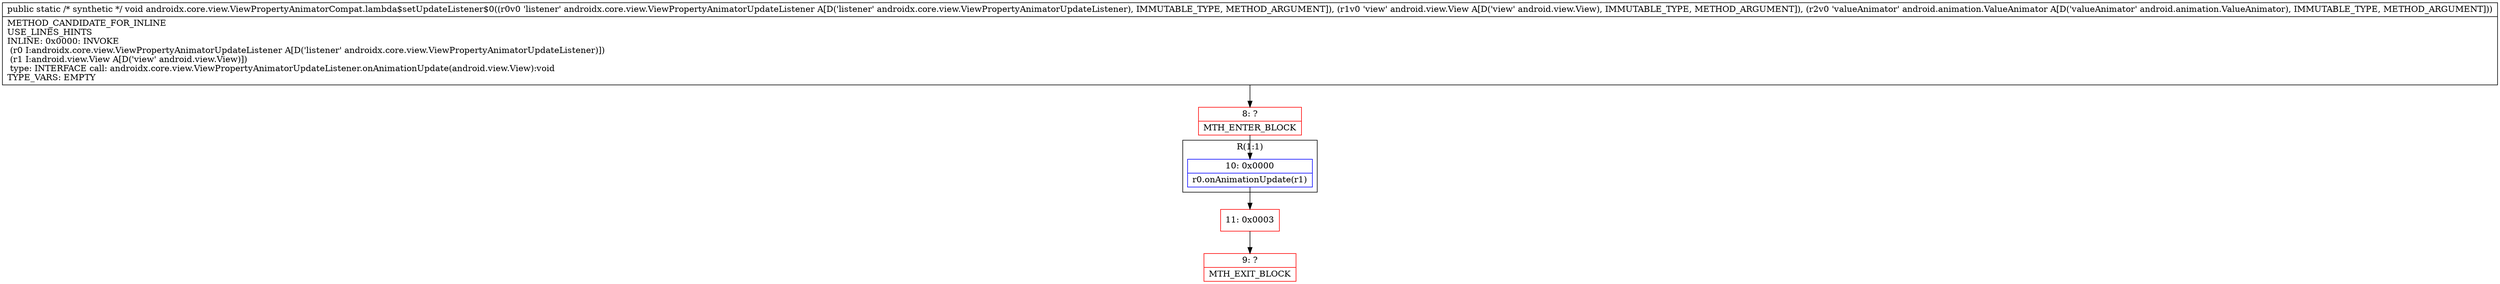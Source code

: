 digraph "CFG forandroidx.core.view.ViewPropertyAnimatorCompat.lambda$setUpdateListener$0(Landroidx\/core\/view\/ViewPropertyAnimatorUpdateListener;Landroid\/view\/View;Landroid\/animation\/ValueAnimator;)V" {
subgraph cluster_Region_1673276269 {
label = "R(1:1)";
node [shape=record,color=blue];
Node_10 [shape=record,label="{10\:\ 0x0000|r0.onAnimationUpdate(r1)\l}"];
}
Node_8 [shape=record,color=red,label="{8\:\ ?|MTH_ENTER_BLOCK\l}"];
Node_11 [shape=record,color=red,label="{11\:\ 0x0003}"];
Node_9 [shape=record,color=red,label="{9\:\ ?|MTH_EXIT_BLOCK\l}"];
MethodNode[shape=record,label="{public static \/* synthetic *\/ void androidx.core.view.ViewPropertyAnimatorCompat.lambda$setUpdateListener$0((r0v0 'listener' androidx.core.view.ViewPropertyAnimatorUpdateListener A[D('listener' androidx.core.view.ViewPropertyAnimatorUpdateListener), IMMUTABLE_TYPE, METHOD_ARGUMENT]), (r1v0 'view' android.view.View A[D('view' android.view.View), IMMUTABLE_TYPE, METHOD_ARGUMENT]), (r2v0 'valueAnimator' android.animation.ValueAnimator A[D('valueAnimator' android.animation.ValueAnimator), IMMUTABLE_TYPE, METHOD_ARGUMENT]))  | METHOD_CANDIDATE_FOR_INLINE\lUSE_LINES_HINTS\lINLINE: 0x0000: INVOKE  \l  (r0 I:androidx.core.view.ViewPropertyAnimatorUpdateListener A[D('listener' androidx.core.view.ViewPropertyAnimatorUpdateListener)])\l  (r1 I:android.view.View A[D('view' android.view.View)])\l type: INTERFACE call: androidx.core.view.ViewPropertyAnimatorUpdateListener.onAnimationUpdate(android.view.View):void\lTYPE_VARS: EMPTY\l}"];
MethodNode -> Node_8;Node_10 -> Node_11;
Node_8 -> Node_10;
Node_11 -> Node_9;
}

